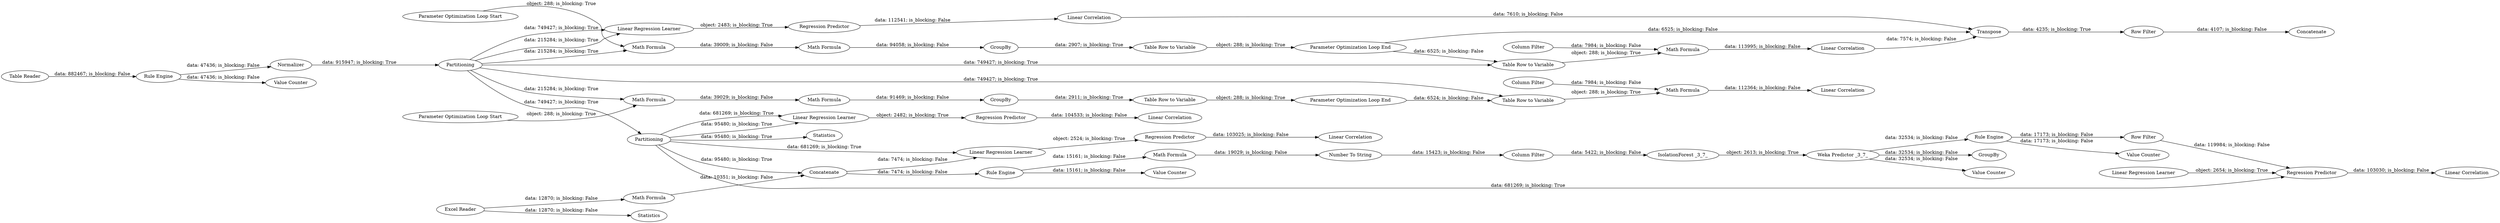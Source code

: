 digraph {
	"5706502503735791801_135" [label="Linear Correlation"]
	"-4165035360434159097_118" [label="Parameter Optimization Loop End"]
	"-1613805508959451512_117" [label="Parameter Optimization Loop Start"]
	"4768036254013633978_167" [label="Value Counter"]
	"4768036254013633978_168" [label="Math Formula"]
	"-1613805508959451512_118" [label="Parameter Optimization Loop End"]
	"-3366806132549842405_115" [label="Linear Regression Learner"]
	"7318176463368674463_121" [label="Linear Correlation"]
	"-4165035360434159097_128" [label="Table Row to Variable"]
	"-4165035360434159097_126" [label="Math Formula"]
	"-1613805508959451512_127" [label=GroupBy]
	"4768036254013633978_160" [label="Value Counter"]
	"4768036254013633978_166" [label="Rule Engine"]
	"1231983033323173991_115" [label="Linear Regression Learner"]
	"7318176463368674463_115" [label="Linear Regression Learner"]
	"6199651206528625766_129" [label=Transpose]
	"-4165035360434159097_127" [label=GroupBy]
	"3222348389478242023_115" [label="Linear Regression Learner"]
	"3222348389478242023_121" [label="Linear Correlation"]
	"-4459193156043768323_132" [label="Table Row to Variable"]
	"4664176446930944624_155" [label=Statistics]
	"5272249672935955436_123" [label="Rule Engine"]
	"-4459193156043768323_134" [label="Math Formula"]
	"4768036254013633978_158" [label="Number To String"]
	"-4165035360434159097_117" [label="Parameter Optimization Loop Start"]
	"1231983033323173991_116" [label="Regression Predictor"]
	"1231983033323173991_121" [label="Linear Correlation"]
	"4768036254013633978_164" [label="Row Filter"]
	"-3366806132549842405_121" [label="Linear Correlation"]
	"4768036254013633978_159" [label="Weka Predictor _3_7_"]
	"4664176446930944624_154" [label=Statistics]
	"-1613805508959451512_128" [label="Table Row to Variable"]
	"4664176446930944624_160" [label="Math Formula"]
	"4664176446930944624_152" [label=Partitioning]
	"6199651206528625766_130" [label=Concatenate]
	"-4165035360434159097_122" [label="Math Formula"]
	"5706502503735791801_134" [label="Math Formula"]
	"-4459193156043768323_133" [label="Column Filter"]
	"4768036254013633978_162" [label="Rule Engine"]
	"-1613805508959451512_126" [label="Math Formula"]
	"3222348389478242023_116" [label="Regression Predictor"]
	"-3366806132549842405_116" [label="Regression Predictor"]
	"4768036254013633978_157" [label="Column Filter"]
	"4664176446930944624_136" [label="Table Reader"]
	"4768036254013633978_163" [label="Value Counter"]
	"5272249672935955436_119" [label=Normalizer]
	"-1613805508959451512_122" [label="Math Formula"]
	"4664176446930944624_151" [label=Concatenate]
	"5272249672935955436_124" [label="Value Counter"]
	"4664176446930944624_114" [label=Partitioning]
	"7318176463368674463_116" [label="Regression Predictor"]
	"-4459193156043768323_135" [label="Linear Correlation"]
	"6199651206528625766_131" [label="Row Filter"]
	"4664176446930944624_150" [label="Excel Reader"]
	"5706502503735791801_132" [label="Table Row to Variable"]
	"5706502503735791801_133" [label="Column Filter"]
	"4768036254013633978_156" [label="IsolationForest _3_7_"]
	"4768036254013633978_161" [label=GroupBy]
	"4664176446930944624_152" -> "1231983033323173991_115" [label="data: 95480; is_blocking: True"]
	"4664176446930944624_152" -> "4664176446930944624_151" [label="data: 95480; is_blocking: True"]
	"4768036254013633978_159" -> "4768036254013633978_161" [label="data: 32534; is_blocking: False"]
	"4664176446930944624_150" -> "4664176446930944624_160" [label="data: 12870; is_blocking: False"]
	"-4165035360434159097_128" -> "-4165035360434159097_118" [label="object: 288; is_blocking: True"]
	"4664176446930944624_114" -> "-1613805508959451512_122" [label="data: 215284; is_blocking: True"]
	"-1613805508959451512_126" -> "-1613805508959451512_127" [label="data: 91469; is_blocking: False"]
	"6199651206528625766_129" -> "6199651206528625766_131" [label="data: 4235; is_blocking: True"]
	"7318176463368674463_115" -> "7318176463368674463_116" [label="object: 2524; is_blocking: True"]
	"5272249672935955436_123" -> "5272249672935955436_119" [label="data: 47436; is_blocking: False"]
	"4664176446930944624_152" -> "1231983033323173991_115" [label="data: 681269; is_blocking: True"]
	"-4459193156043768323_134" -> "-4459193156043768323_135" [label="data: 113995; is_blocking: False"]
	"3222348389478242023_116" -> "3222348389478242023_121" [label="data: 112541; is_blocking: False"]
	"-1613805508959451512_117" -> "-1613805508959451512_122" [label="object: 288; is_blocking: True"]
	"4664176446930944624_114" -> "3222348389478242023_115" [label="data: 749427; is_blocking: True"]
	"3222348389478242023_121" -> "6199651206528625766_129" [label="data: 7610; is_blocking: False"]
	"4664176446930944624_160" -> "4664176446930944624_151" [label="data: 10351; is_blocking: False"]
	"1231983033323173991_116" -> "1231983033323173991_121" [label="data: 104533; is_blocking: False"]
	"-4459193156043768323_132" -> "-4459193156043768323_134" [label="object: 288; is_blocking: True"]
	"7318176463368674463_116" -> "7318176463368674463_121" [label="data: 103025; is_blocking: False"]
	"4768036254013633978_159" -> "4768036254013633978_162" [label="data: 32534; is_blocking: False"]
	"4768036254013633978_166" -> "4768036254013633978_168" [label="data: 15161; is_blocking: False"]
	"4768036254013633978_159" -> "4768036254013633978_160" [label="data: 32534; is_blocking: False"]
	"4664176446930944624_152" -> "4664176446930944624_155" [label="data: 95480; is_blocking: True"]
	"-3366806132549842405_115" -> "-3366806132549842405_116" [label="object: 2654; is_blocking: True"]
	"4664176446930944624_114" -> "-4165035360434159097_122" [label="data: 215284; is_blocking: True"]
	"-4165035360434159097_117" -> "-4165035360434159097_122" [label="object: 288; is_blocking: True"]
	"4664176446930944624_150" -> "4664176446930944624_154" [label="data: 12870; is_blocking: False"]
	"4664176446930944624_136" -> "5272249672935955436_123" [label="data: 882467; is_blocking: False"]
	"-1613805508959451512_127" -> "-1613805508959451512_128" [label="data: 2911; is_blocking: True"]
	"4664176446930944624_152" -> "7318176463368674463_115" [label="data: 681269; is_blocking: True"]
	"4768036254013633978_158" -> "4768036254013633978_157" [label="data: 15423; is_blocking: False"]
	"-1613805508959451512_122" -> "-1613805508959451512_126" [label="data: 39029; is_blocking: False"]
	"-4165035360434159097_118" -> "6199651206528625766_129" [label="data: 6525; is_blocking: False"]
	"5706502503735791801_133" -> "5706502503735791801_134" [label="data: 7984; is_blocking: False"]
	"-4165035360434159097_118" -> "-4459193156043768323_132" [label="data: 6525; is_blocking: False"]
	"5706502503735791801_132" -> "5706502503735791801_134" [label="object: 288; is_blocking: True"]
	"-4165035360434159097_127" -> "-4165035360434159097_128" [label="data: 2907; is_blocking: True"]
	"4664176446930944624_151" -> "7318176463368674463_115" [label="data: 7474; is_blocking: False"]
	"5706502503735791801_134" -> "5706502503735791801_135" [label="data: 112364; is_blocking: False"]
	"4768036254013633978_166" -> "4768036254013633978_167" [label="data: 15161; is_blocking: False"]
	"4664176446930944624_114" -> "3222348389478242023_115" [label="data: 215284; is_blocking: True"]
	"4664176446930944624_152" -> "-3366806132549842405_116" [label="data: 681269; is_blocking: True"]
	"1231983033323173991_115" -> "1231983033323173991_116" [label="object: 2482; is_blocking: True"]
	"-4459193156043768323_135" -> "6199651206528625766_129" [label="data: 7574; is_blocking: False"]
	"4768036254013633978_168" -> "4768036254013633978_158" [label="data: 19029; is_blocking: False"]
	"-4165035360434159097_122" -> "-4165035360434159097_126" [label="data: 39009; is_blocking: False"]
	"4768036254013633978_156" -> "4768036254013633978_159" [label="object: 2613; is_blocking: True"]
	"-4165035360434159097_126" -> "-4165035360434159097_127" [label="data: 94058; is_blocking: False"]
	"-3366806132549842405_116" -> "-3366806132549842405_121" [label="data: 103030; is_blocking: False"]
	"4664176446930944624_114" -> "5706502503735791801_132" [label="data: 749427; is_blocking: True"]
	"3222348389478242023_115" -> "3222348389478242023_116" [label="object: 2483; is_blocking: True"]
	"4664176446930944624_151" -> "4768036254013633978_166" [label="data: 7474; is_blocking: False"]
	"4768036254013633978_162" -> "4768036254013633978_164" [label="data: 17173; is_blocking: False"]
	"-4459193156043768323_133" -> "-4459193156043768323_134" [label="data: 7984; is_blocking: False"]
	"5272249672935955436_123" -> "5272249672935955436_124" [label="data: 47436; is_blocking: False"]
	"4768036254013633978_164" -> "-3366806132549842405_116" [label="data: 119984; is_blocking: False"]
	"-1613805508959451512_128" -> "-1613805508959451512_118" [label="object: 288; is_blocking: True"]
	"4664176446930944624_114" -> "4664176446930944624_152" [label="data: 749427; is_blocking: True"]
	"5272249672935955436_119" -> "4664176446930944624_114" [label="data: 915947; is_blocking: True"]
	"6199651206528625766_131" -> "6199651206528625766_130" [label="data: 4107; is_blocking: False"]
	"4768036254013633978_157" -> "4768036254013633978_156" [label="data: 5422; is_blocking: False"]
	"4664176446930944624_114" -> "-4459193156043768323_132" [label="data: 749427; is_blocking: True"]
	"-1613805508959451512_118" -> "5706502503735791801_132" [label="data: 6524; is_blocking: False"]
	"4768036254013633978_162" -> "4768036254013633978_163" [label="data: 17173; is_blocking: False"]
	rankdir=LR
}
